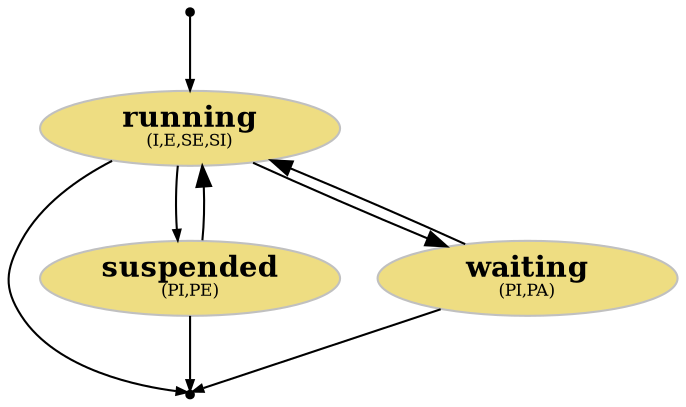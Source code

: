 // dot intention-states.gv -Tpdf -o intention-states.pdf

digraph intention_states {
   compound=true;

   ENTRY[shape=point,color=black,label=""];
   EXIT[shape=point,color=black,label=""];

     node [shape=oval,style=filled,color=gray, fillcolor="lightgoldenrod", fixedsize=shape,width=2];
     R [label=<<b>running</b><br/><font point-size="8">(I,E,SE,SI)</font>>];
     S [label=<<b>suspended</b><br/><font point-size="8">(PI,PE)</font>>];
  	 P [label=<<b>waiting</b><br/><font point-size="8">(PI,PA)</font>>];

     R->S[arrowsize=0.5];
     S->R;

     R->P; //[label=<<i>^resumed</i>>,fontsize="8",arrowsize=0.5];
     P->R;


	 ENTRY->R[arrowsize=0.5];
   {R,S,P} -> EXIT [arrowsize=0.5];

}
